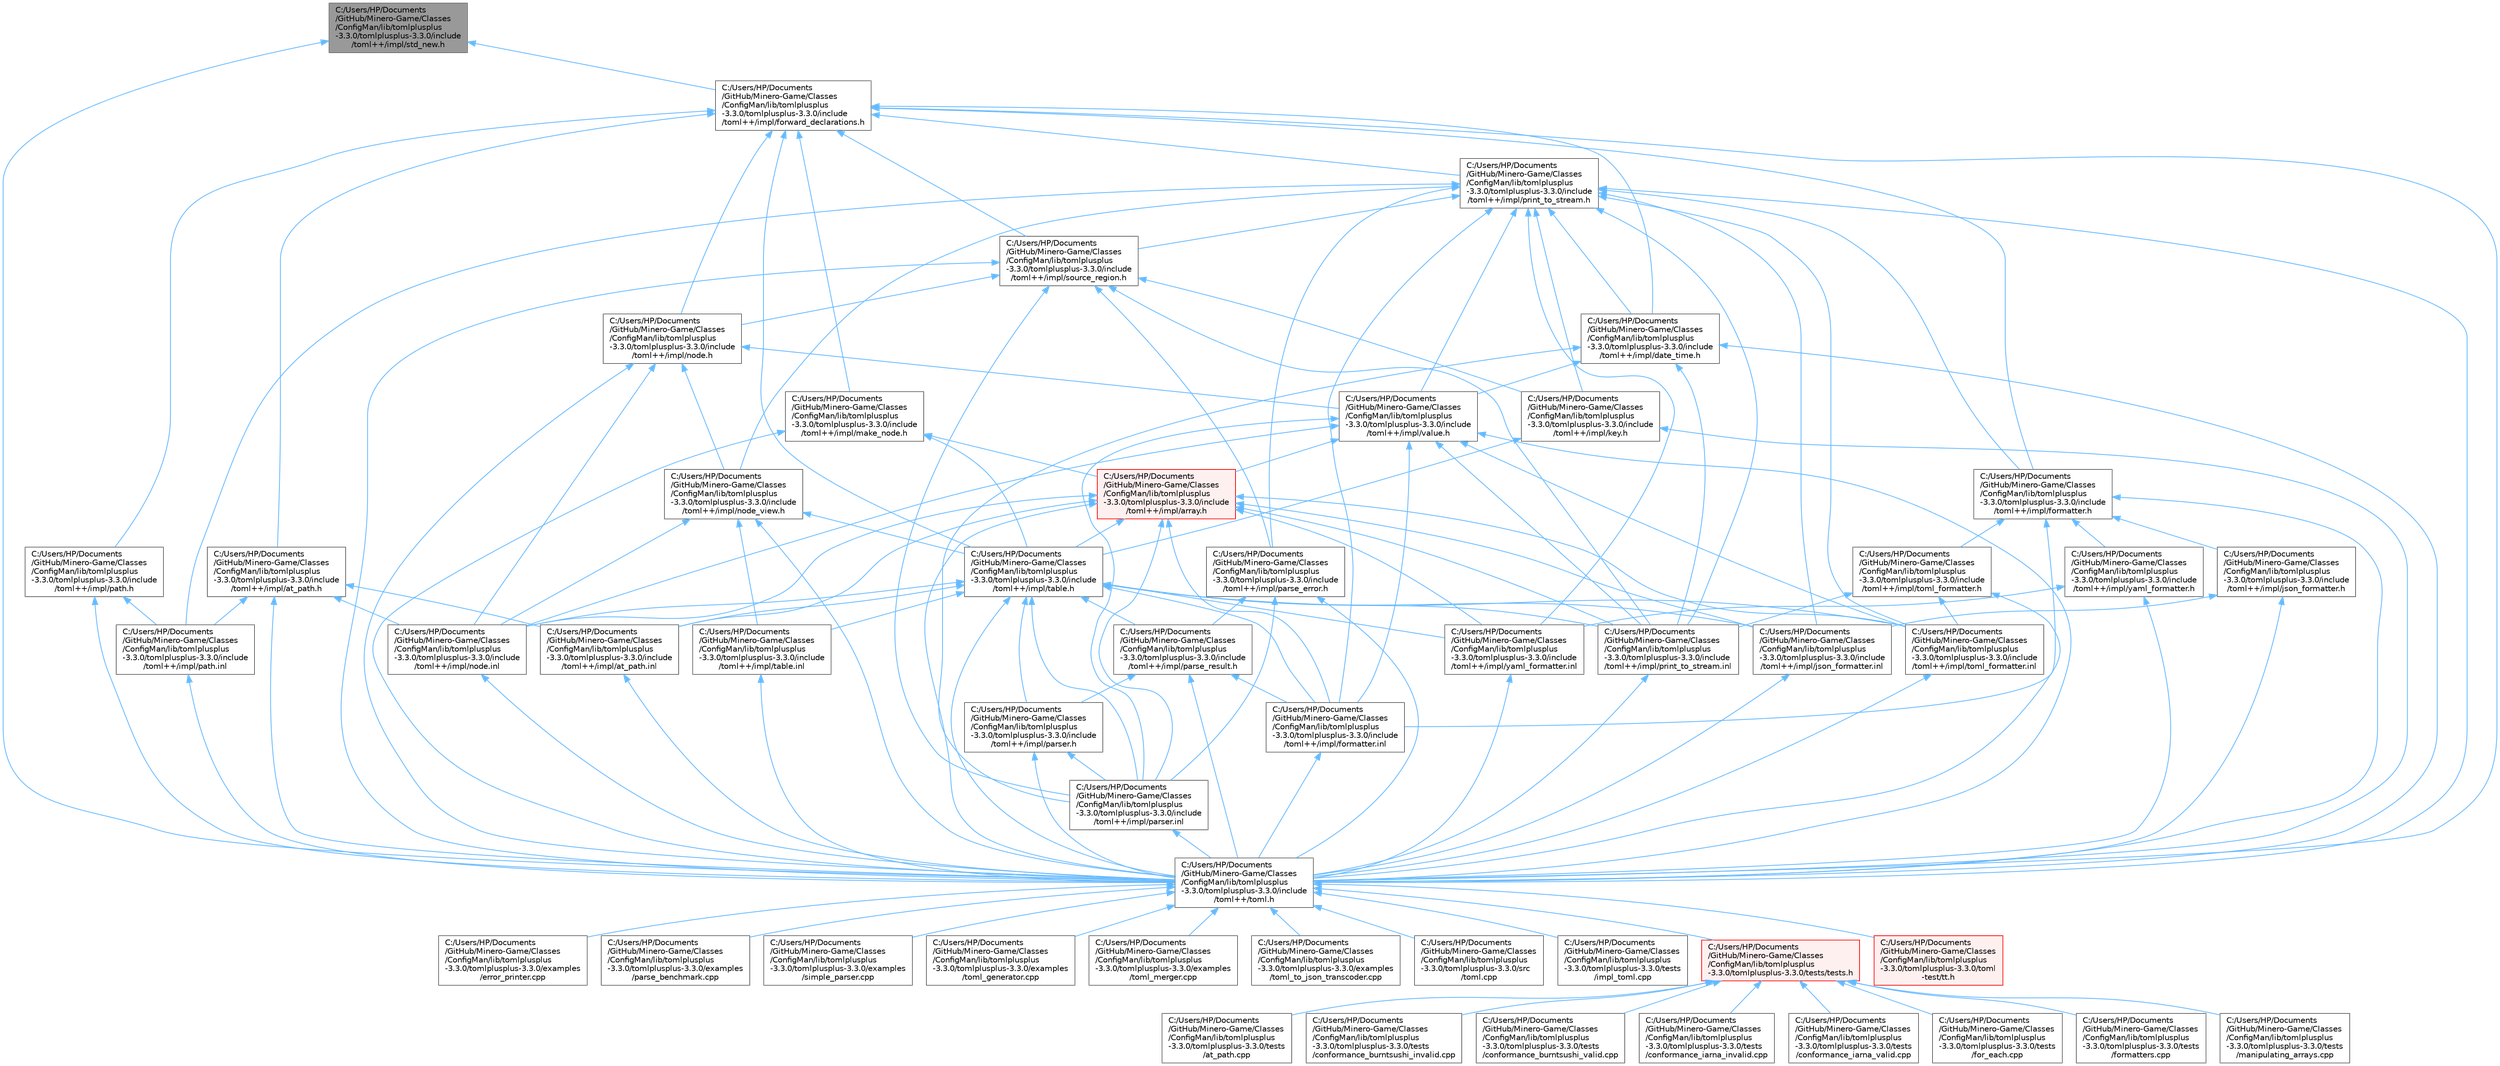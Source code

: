 digraph "C:/Users/HP/Documents/GitHub/Minero-Game/Classes/ConfigMan/lib/tomlplusplus-3.3.0/tomlplusplus-3.3.0/include/toml++/impl/std_new.h"
{
 // LATEX_PDF_SIZE
  bgcolor="transparent";
  edge [fontname=Helvetica,fontsize=10,labelfontname=Helvetica,labelfontsize=10];
  node [fontname=Helvetica,fontsize=10,shape=box,height=0.2,width=0.4];
  Node1 [id="Node000001",label="C:/Users/HP/Documents\l/GitHub/Minero-Game/Classes\l/ConfigMan/lib/tomlplusplus\l-3.3.0/tomlplusplus-3.3.0/include\l/toml++/impl/std_new.h",height=0.2,width=0.4,color="gray40", fillcolor="grey60", style="filled", fontcolor="black",tooltip=" "];
  Node1 -> Node2 [id="edge265_Node000001_Node000002",dir="back",color="steelblue1",style="solid",tooltip=" "];
  Node2 [id="Node000002",label="C:/Users/HP/Documents\l/GitHub/Minero-Game/Classes\l/ConfigMan/lib/tomlplusplus\l-3.3.0/tomlplusplus-3.3.0/include\l/toml++/impl/forward_declarations.h",height=0.2,width=0.4,color="grey40", fillcolor="white", style="filled",URL="$forward__declarations_8h.html",tooltip=" "];
  Node2 -> Node3 [id="edge266_Node000002_Node000003",dir="back",color="steelblue1",style="solid",tooltip=" "];
  Node3 [id="Node000003",label="C:/Users/HP/Documents\l/GitHub/Minero-Game/Classes\l/ConfigMan/lib/tomlplusplus\l-3.3.0/tomlplusplus-3.3.0/include\l/toml++/impl/at_path.h",height=0.2,width=0.4,color="grey40", fillcolor="white", style="filled",URL="$at__path_8h.html",tooltip=" "];
  Node3 -> Node4 [id="edge267_Node000003_Node000004",dir="back",color="steelblue1",style="solid",tooltip=" "];
  Node4 [id="Node000004",label="C:/Users/HP/Documents\l/GitHub/Minero-Game/Classes\l/ConfigMan/lib/tomlplusplus\l-3.3.0/tomlplusplus-3.3.0/include\l/toml++/impl/at_path.inl",height=0.2,width=0.4,color="grey40", fillcolor="white", style="filled",URL="$at__path_8inl.html",tooltip=" "];
  Node4 -> Node5 [id="edge268_Node000004_Node000005",dir="back",color="steelblue1",style="solid",tooltip=" "];
  Node5 [id="Node000005",label="C:/Users/HP/Documents\l/GitHub/Minero-Game/Classes\l/ConfigMan/lib/tomlplusplus\l-3.3.0/tomlplusplus-3.3.0/include\l/toml++/toml.h",height=0.2,width=0.4,color="grey40", fillcolor="white", style="filled",URL="$toml_8h.html",tooltip=" "];
  Node5 -> Node6 [id="edge269_Node000005_Node000006",dir="back",color="steelblue1",style="solid",tooltip=" "];
  Node6 [id="Node000006",label="C:/Users/HP/Documents\l/GitHub/Minero-Game/Classes\l/ConfigMan/lib/tomlplusplus\l-3.3.0/tomlplusplus-3.3.0/examples\l/error_printer.cpp",height=0.2,width=0.4,color="grey40", fillcolor="white", style="filled",URL="$error__printer_8cpp.html",tooltip=" "];
  Node5 -> Node7 [id="edge270_Node000005_Node000007",dir="back",color="steelblue1",style="solid",tooltip=" "];
  Node7 [id="Node000007",label="C:/Users/HP/Documents\l/GitHub/Minero-Game/Classes\l/ConfigMan/lib/tomlplusplus\l-3.3.0/tomlplusplus-3.3.0/examples\l/parse_benchmark.cpp",height=0.2,width=0.4,color="grey40", fillcolor="white", style="filled",URL="$parse__benchmark_8cpp.html",tooltip=" "];
  Node5 -> Node8 [id="edge271_Node000005_Node000008",dir="back",color="steelblue1",style="solid",tooltip=" "];
  Node8 [id="Node000008",label="C:/Users/HP/Documents\l/GitHub/Minero-Game/Classes\l/ConfigMan/lib/tomlplusplus\l-3.3.0/tomlplusplus-3.3.0/examples\l/simple_parser.cpp",height=0.2,width=0.4,color="grey40", fillcolor="white", style="filled",URL="$simple__parser_8cpp.html",tooltip=" "];
  Node5 -> Node9 [id="edge272_Node000005_Node000009",dir="back",color="steelblue1",style="solid",tooltip=" "];
  Node9 [id="Node000009",label="C:/Users/HP/Documents\l/GitHub/Minero-Game/Classes\l/ConfigMan/lib/tomlplusplus\l-3.3.0/tomlplusplus-3.3.0/examples\l/toml_generator.cpp",height=0.2,width=0.4,color="grey40", fillcolor="white", style="filled",URL="$toml__generator_8cpp.html",tooltip=" "];
  Node5 -> Node10 [id="edge273_Node000005_Node000010",dir="back",color="steelblue1",style="solid",tooltip=" "];
  Node10 [id="Node000010",label="C:/Users/HP/Documents\l/GitHub/Minero-Game/Classes\l/ConfigMan/lib/tomlplusplus\l-3.3.0/tomlplusplus-3.3.0/examples\l/toml_merger.cpp",height=0.2,width=0.4,color="grey40", fillcolor="white", style="filled",URL="$toml__merger_8cpp.html",tooltip=" "];
  Node5 -> Node11 [id="edge274_Node000005_Node000011",dir="back",color="steelblue1",style="solid",tooltip=" "];
  Node11 [id="Node000011",label="C:/Users/HP/Documents\l/GitHub/Minero-Game/Classes\l/ConfigMan/lib/tomlplusplus\l-3.3.0/tomlplusplus-3.3.0/examples\l/toml_to_json_transcoder.cpp",height=0.2,width=0.4,color="grey40", fillcolor="white", style="filled",URL="$toml__to__json__transcoder_8cpp.html",tooltip=" "];
  Node5 -> Node12 [id="edge275_Node000005_Node000012",dir="back",color="steelblue1",style="solid",tooltip=" "];
  Node12 [id="Node000012",label="C:/Users/HP/Documents\l/GitHub/Minero-Game/Classes\l/ConfigMan/lib/tomlplusplus\l-3.3.0/tomlplusplus-3.3.0/src\l/toml.cpp",height=0.2,width=0.4,color="grey40", fillcolor="white", style="filled",URL="$toml_8cpp.html",tooltip=" "];
  Node5 -> Node13 [id="edge276_Node000005_Node000013",dir="back",color="steelblue1",style="solid",tooltip=" "];
  Node13 [id="Node000013",label="C:/Users/HP/Documents\l/GitHub/Minero-Game/Classes\l/ConfigMan/lib/tomlplusplus\l-3.3.0/tomlplusplus-3.3.0/tests\l/impl_toml.cpp",height=0.2,width=0.4,color="grey40", fillcolor="white", style="filled",URL="$impl__toml_8cpp.html",tooltip=" "];
  Node5 -> Node14 [id="edge277_Node000005_Node000014",dir="back",color="steelblue1",style="solid",tooltip=" "];
  Node14 [id="Node000014",label="C:/Users/HP/Documents\l/GitHub/Minero-Game/Classes\l/ConfigMan/lib/tomlplusplus\l-3.3.0/tomlplusplus-3.3.0/tests/tests.h",height=0.2,width=0.4,color="red", fillcolor="#FFF0F0", style="filled",URL="$tests_8h.html",tooltip=" "];
  Node14 -> Node15 [id="edge278_Node000014_Node000015",dir="back",color="steelblue1",style="solid",tooltip=" "];
  Node15 [id="Node000015",label="C:/Users/HP/Documents\l/GitHub/Minero-Game/Classes\l/ConfigMan/lib/tomlplusplus\l-3.3.0/tomlplusplus-3.3.0/tests\l/at_path.cpp",height=0.2,width=0.4,color="grey40", fillcolor="white", style="filled",URL="$at__path_8cpp.html",tooltip=" "];
  Node14 -> Node16 [id="edge279_Node000014_Node000016",dir="back",color="steelblue1",style="solid",tooltip=" "];
  Node16 [id="Node000016",label="C:/Users/HP/Documents\l/GitHub/Minero-Game/Classes\l/ConfigMan/lib/tomlplusplus\l-3.3.0/tomlplusplus-3.3.0/tests\l/conformance_burntsushi_invalid.cpp",height=0.2,width=0.4,color="grey40", fillcolor="white", style="filled",URL="$conformance__burntsushi__invalid_8cpp.html",tooltip=" "];
  Node14 -> Node17 [id="edge280_Node000014_Node000017",dir="back",color="steelblue1",style="solid",tooltip=" "];
  Node17 [id="Node000017",label="C:/Users/HP/Documents\l/GitHub/Minero-Game/Classes\l/ConfigMan/lib/tomlplusplus\l-3.3.0/tomlplusplus-3.3.0/tests\l/conformance_burntsushi_valid.cpp",height=0.2,width=0.4,color="grey40", fillcolor="white", style="filled",URL="$conformance__burntsushi__valid_8cpp.html",tooltip=" "];
  Node14 -> Node18 [id="edge281_Node000014_Node000018",dir="back",color="steelblue1",style="solid",tooltip=" "];
  Node18 [id="Node000018",label="C:/Users/HP/Documents\l/GitHub/Minero-Game/Classes\l/ConfigMan/lib/tomlplusplus\l-3.3.0/tomlplusplus-3.3.0/tests\l/conformance_iarna_invalid.cpp",height=0.2,width=0.4,color="grey40", fillcolor="white", style="filled",URL="$conformance__iarna__invalid_8cpp.html",tooltip=" "];
  Node14 -> Node19 [id="edge282_Node000014_Node000019",dir="back",color="steelblue1",style="solid",tooltip=" "];
  Node19 [id="Node000019",label="C:/Users/HP/Documents\l/GitHub/Minero-Game/Classes\l/ConfigMan/lib/tomlplusplus\l-3.3.0/tomlplusplus-3.3.0/tests\l/conformance_iarna_valid.cpp",height=0.2,width=0.4,color="grey40", fillcolor="white", style="filled",URL="$conformance__iarna__valid_8cpp.html",tooltip=" "];
  Node14 -> Node20 [id="edge283_Node000014_Node000020",dir="back",color="steelblue1",style="solid",tooltip=" "];
  Node20 [id="Node000020",label="C:/Users/HP/Documents\l/GitHub/Minero-Game/Classes\l/ConfigMan/lib/tomlplusplus\l-3.3.0/tomlplusplus-3.3.0/tests\l/for_each.cpp",height=0.2,width=0.4,color="grey40", fillcolor="white", style="filled",URL="$for__each_8cpp.html",tooltip=" "];
  Node14 -> Node21 [id="edge284_Node000014_Node000021",dir="back",color="steelblue1",style="solid",tooltip=" "];
  Node21 [id="Node000021",label="C:/Users/HP/Documents\l/GitHub/Minero-Game/Classes\l/ConfigMan/lib/tomlplusplus\l-3.3.0/tomlplusplus-3.3.0/tests\l/formatters.cpp",height=0.2,width=0.4,color="grey40", fillcolor="white", style="filled",URL="$formatters_8cpp.html",tooltip=" "];
  Node14 -> Node22 [id="edge285_Node000014_Node000022",dir="back",color="steelblue1",style="solid",tooltip=" "];
  Node22 [id="Node000022",label="C:/Users/HP/Documents\l/GitHub/Minero-Game/Classes\l/ConfigMan/lib/tomlplusplus\l-3.3.0/tomlplusplus-3.3.0/tests\l/manipulating_arrays.cpp",height=0.2,width=0.4,color="grey40", fillcolor="white", style="filled",URL="$manipulating__arrays_8cpp.html",tooltip=" "];
  Node5 -> Node42 [id="edge286_Node000005_Node000042",dir="back",color="steelblue1",style="solid",tooltip=" "];
  Node42 [id="Node000042",label="C:/Users/HP/Documents\l/GitHub/Minero-Game/Classes\l/ConfigMan/lib/tomlplusplus\l-3.3.0/tomlplusplus-3.3.0/toml\l-test/tt.h",height=0.2,width=0.4,color="red", fillcolor="#FFF0F0", style="filled",URL="$tt_8h.html",tooltip=" "];
  Node3 -> Node45 [id="edge287_Node000003_Node000045",dir="back",color="steelblue1",style="solid",tooltip=" "];
  Node45 [id="Node000045",label="C:/Users/HP/Documents\l/GitHub/Minero-Game/Classes\l/ConfigMan/lib/tomlplusplus\l-3.3.0/tomlplusplus-3.3.0/include\l/toml++/impl/node.inl",height=0.2,width=0.4,color="grey40", fillcolor="white", style="filled",URL="$node_8inl.html",tooltip=" "];
  Node45 -> Node5 [id="edge288_Node000045_Node000005",dir="back",color="steelblue1",style="solid",tooltip=" "];
  Node3 -> Node46 [id="edge289_Node000003_Node000046",dir="back",color="steelblue1",style="solid",tooltip=" "];
  Node46 [id="Node000046",label="C:/Users/HP/Documents\l/GitHub/Minero-Game/Classes\l/ConfigMan/lib/tomlplusplus\l-3.3.0/tomlplusplus-3.3.0/include\l/toml++/impl/path.inl",height=0.2,width=0.4,color="grey40", fillcolor="white", style="filled",URL="$path_8inl.html",tooltip=" "];
  Node46 -> Node5 [id="edge290_Node000046_Node000005",dir="back",color="steelblue1",style="solid",tooltip=" "];
  Node3 -> Node5 [id="edge291_Node000003_Node000005",dir="back",color="steelblue1",style="solid",tooltip=" "];
  Node2 -> Node47 [id="edge292_Node000002_Node000047",dir="back",color="steelblue1",style="solid",tooltip=" "];
  Node47 [id="Node000047",label="C:/Users/HP/Documents\l/GitHub/Minero-Game/Classes\l/ConfigMan/lib/tomlplusplus\l-3.3.0/tomlplusplus-3.3.0/include\l/toml++/impl/date_time.h",height=0.2,width=0.4,color="grey40", fillcolor="white", style="filled",URL="$date__time_8h.html",tooltip=" "];
  Node47 -> Node48 [id="edge293_Node000047_Node000048",dir="back",color="steelblue1",style="solid",tooltip=" "];
  Node48 [id="Node000048",label="C:/Users/HP/Documents\l/GitHub/Minero-Game/Classes\l/ConfigMan/lib/tomlplusplus\l-3.3.0/tomlplusplus-3.3.0/include\l/toml++/impl/parser.inl",height=0.2,width=0.4,color="grey40", fillcolor="white", style="filled",URL="$parser_8inl.html",tooltip=" "];
  Node48 -> Node5 [id="edge294_Node000048_Node000005",dir="back",color="steelblue1",style="solid",tooltip=" "];
  Node47 -> Node49 [id="edge295_Node000047_Node000049",dir="back",color="steelblue1",style="solid",tooltip=" "];
  Node49 [id="Node000049",label="C:/Users/HP/Documents\l/GitHub/Minero-Game/Classes\l/ConfigMan/lib/tomlplusplus\l-3.3.0/tomlplusplus-3.3.0/include\l/toml++/impl/print_to_stream.inl",height=0.2,width=0.4,color="grey40", fillcolor="white", style="filled",URL="$print__to__stream_8inl.html",tooltip=" "];
  Node49 -> Node5 [id="edge296_Node000049_Node000005",dir="back",color="steelblue1",style="solid",tooltip=" "];
  Node47 -> Node50 [id="edge297_Node000047_Node000050",dir="back",color="steelblue1",style="solid",tooltip=" "];
  Node50 [id="Node000050",label="C:/Users/HP/Documents\l/GitHub/Minero-Game/Classes\l/ConfigMan/lib/tomlplusplus\l-3.3.0/tomlplusplus-3.3.0/include\l/toml++/impl/value.h",height=0.2,width=0.4,color="grey40", fillcolor="white", style="filled",URL="$value_8h.html",tooltip=" "];
  Node50 -> Node51 [id="edge298_Node000050_Node000051",dir="back",color="steelblue1",style="solid",tooltip=" "];
  Node51 [id="Node000051",label="C:/Users/HP/Documents\l/GitHub/Minero-Game/Classes\l/ConfigMan/lib/tomlplusplus\l-3.3.0/tomlplusplus-3.3.0/include\l/toml++/impl/array.h",height=0.2,width=0.4,color="red", fillcolor="#FFF0F0", style="filled",URL="$array_8h.html",tooltip=" "];
  Node51 -> Node4 [id="edge299_Node000051_Node000004",dir="back",color="steelblue1",style="solid",tooltip=" "];
  Node51 -> Node53 [id="edge300_Node000051_Node000053",dir="back",color="steelblue1",style="solid",tooltip=" "];
  Node53 [id="Node000053",label="C:/Users/HP/Documents\l/GitHub/Minero-Game/Classes\l/ConfigMan/lib/tomlplusplus\l-3.3.0/tomlplusplus-3.3.0/include\l/toml++/impl/formatter.inl",height=0.2,width=0.4,color="grey40", fillcolor="white", style="filled",URL="$formatter_8inl.html",tooltip=" "];
  Node53 -> Node5 [id="edge301_Node000053_Node000005",dir="back",color="steelblue1",style="solid",tooltip=" "];
  Node51 -> Node54 [id="edge302_Node000051_Node000054",dir="back",color="steelblue1",style="solid",tooltip=" "];
  Node54 [id="Node000054",label="C:/Users/HP/Documents\l/GitHub/Minero-Game/Classes\l/ConfigMan/lib/tomlplusplus\l-3.3.0/tomlplusplus-3.3.0/include\l/toml++/impl/json_formatter.inl",height=0.2,width=0.4,color="grey40", fillcolor="white", style="filled",URL="$json__formatter_8inl.html",tooltip=" "];
  Node54 -> Node5 [id="edge303_Node000054_Node000005",dir="back",color="steelblue1",style="solid",tooltip=" "];
  Node51 -> Node45 [id="edge304_Node000051_Node000045",dir="back",color="steelblue1",style="solid",tooltip=" "];
  Node51 -> Node48 [id="edge305_Node000051_Node000048",dir="back",color="steelblue1",style="solid",tooltip=" "];
  Node51 -> Node49 [id="edge306_Node000051_Node000049",dir="back",color="steelblue1",style="solid",tooltip=" "];
  Node51 -> Node55 [id="edge307_Node000051_Node000055",dir="back",color="steelblue1",style="solid",tooltip=" "];
  Node55 [id="Node000055",label="C:/Users/HP/Documents\l/GitHub/Minero-Game/Classes\l/ConfigMan/lib/tomlplusplus\l-3.3.0/tomlplusplus-3.3.0/include\l/toml++/impl/table.h",height=0.2,width=0.4,color="grey40", fillcolor="white", style="filled",URL="$table_8h.html",tooltip=" "];
  Node55 -> Node4 [id="edge308_Node000055_Node000004",dir="back",color="steelblue1",style="solid",tooltip=" "];
  Node55 -> Node53 [id="edge309_Node000055_Node000053",dir="back",color="steelblue1",style="solid",tooltip=" "];
  Node55 -> Node54 [id="edge310_Node000055_Node000054",dir="back",color="steelblue1",style="solid",tooltip=" "];
  Node55 -> Node45 [id="edge311_Node000055_Node000045",dir="back",color="steelblue1",style="solid",tooltip=" "];
  Node55 -> Node56 [id="edge312_Node000055_Node000056",dir="back",color="steelblue1",style="solid",tooltip=" "];
  Node56 [id="Node000056",label="C:/Users/HP/Documents\l/GitHub/Minero-Game/Classes\l/ConfigMan/lib/tomlplusplus\l-3.3.0/tomlplusplus-3.3.0/include\l/toml++/impl/parse_result.h",height=0.2,width=0.4,color="grey40", fillcolor="white", style="filled",URL="$parse__result_8h.html",tooltip=" "];
  Node56 -> Node53 [id="edge313_Node000056_Node000053",dir="back",color="steelblue1",style="solid",tooltip=" "];
  Node56 -> Node57 [id="edge314_Node000056_Node000057",dir="back",color="steelblue1",style="solid",tooltip=" "];
  Node57 [id="Node000057",label="C:/Users/HP/Documents\l/GitHub/Minero-Game/Classes\l/ConfigMan/lib/tomlplusplus\l-3.3.0/tomlplusplus-3.3.0/include\l/toml++/impl/parser.h",height=0.2,width=0.4,color="grey40", fillcolor="white", style="filled",URL="$parser_8h.html",tooltip=" "];
  Node57 -> Node48 [id="edge315_Node000057_Node000048",dir="back",color="steelblue1",style="solid",tooltip=" "];
  Node57 -> Node5 [id="edge316_Node000057_Node000005",dir="back",color="steelblue1",style="solid",tooltip=" "];
  Node56 -> Node5 [id="edge317_Node000056_Node000005",dir="back",color="steelblue1",style="solid",tooltip=" "];
  Node55 -> Node57 [id="edge318_Node000055_Node000057",dir="back",color="steelblue1",style="solid",tooltip=" "];
  Node55 -> Node48 [id="edge319_Node000055_Node000048",dir="back",color="steelblue1",style="solid",tooltip=" "];
  Node55 -> Node49 [id="edge320_Node000055_Node000049",dir="back",color="steelblue1",style="solid",tooltip=" "];
  Node55 -> Node58 [id="edge321_Node000055_Node000058",dir="back",color="steelblue1",style="solid",tooltip=" "];
  Node58 [id="Node000058",label="C:/Users/HP/Documents\l/GitHub/Minero-Game/Classes\l/ConfigMan/lib/tomlplusplus\l-3.3.0/tomlplusplus-3.3.0/include\l/toml++/impl/table.inl",height=0.2,width=0.4,color="grey40", fillcolor="white", style="filled",URL="$table_8inl.html",tooltip=" "];
  Node58 -> Node5 [id="edge322_Node000058_Node000005",dir="back",color="steelblue1",style="solid",tooltip=" "];
  Node55 -> Node59 [id="edge323_Node000055_Node000059",dir="back",color="steelblue1",style="solid",tooltip=" "];
  Node59 [id="Node000059",label="C:/Users/HP/Documents\l/GitHub/Minero-Game/Classes\l/ConfigMan/lib/tomlplusplus\l-3.3.0/tomlplusplus-3.3.0/include\l/toml++/impl/toml_formatter.inl",height=0.2,width=0.4,color="grey40", fillcolor="white", style="filled",URL="$toml__formatter_8inl.html",tooltip=" "];
  Node59 -> Node5 [id="edge324_Node000059_Node000005",dir="back",color="steelblue1",style="solid",tooltip=" "];
  Node55 -> Node60 [id="edge325_Node000055_Node000060",dir="back",color="steelblue1",style="solid",tooltip=" "];
  Node60 [id="Node000060",label="C:/Users/HP/Documents\l/GitHub/Minero-Game/Classes\l/ConfigMan/lib/tomlplusplus\l-3.3.0/tomlplusplus-3.3.0/include\l/toml++/impl/yaml_formatter.inl",height=0.2,width=0.4,color="grey40", fillcolor="white", style="filled",URL="$yaml__formatter_8inl.html",tooltip=" "];
  Node60 -> Node5 [id="edge326_Node000060_Node000005",dir="back",color="steelblue1",style="solid",tooltip=" "];
  Node55 -> Node5 [id="edge327_Node000055_Node000005",dir="back",color="steelblue1",style="solid",tooltip=" "];
  Node51 -> Node59 [id="edge328_Node000051_Node000059",dir="back",color="steelblue1",style="solid",tooltip=" "];
  Node51 -> Node60 [id="edge329_Node000051_Node000060",dir="back",color="steelblue1",style="solid",tooltip=" "];
  Node51 -> Node5 [id="edge330_Node000051_Node000005",dir="back",color="steelblue1",style="solid",tooltip=" "];
  Node50 -> Node53 [id="edge331_Node000050_Node000053",dir="back",color="steelblue1",style="solid",tooltip=" "];
  Node50 -> Node45 [id="edge332_Node000050_Node000045",dir="back",color="steelblue1",style="solid",tooltip=" "];
  Node50 -> Node48 [id="edge333_Node000050_Node000048",dir="back",color="steelblue1",style="solid",tooltip=" "];
  Node50 -> Node49 [id="edge334_Node000050_Node000049",dir="back",color="steelblue1",style="solid",tooltip=" "];
  Node50 -> Node59 [id="edge335_Node000050_Node000059",dir="back",color="steelblue1",style="solid",tooltip=" "];
  Node50 -> Node5 [id="edge336_Node000050_Node000005",dir="back",color="steelblue1",style="solid",tooltip=" "];
  Node47 -> Node5 [id="edge337_Node000047_Node000005",dir="back",color="steelblue1",style="solid",tooltip=" "];
  Node2 -> Node61 [id="edge338_Node000002_Node000061",dir="back",color="steelblue1",style="solid",tooltip=" "];
  Node61 [id="Node000061",label="C:/Users/HP/Documents\l/GitHub/Minero-Game/Classes\l/ConfigMan/lib/tomlplusplus\l-3.3.0/tomlplusplus-3.3.0/include\l/toml++/impl/formatter.h",height=0.2,width=0.4,color="grey40", fillcolor="white", style="filled",URL="$_classes_2_config_man_2lib_2tomlplusplus-3_83_80_2tomlplusplus-3_83_80_2include_2toml_09_09_2impl_2formatter_8h.html",tooltip=" "];
  Node61 -> Node53 [id="edge339_Node000061_Node000053",dir="back",color="steelblue1",style="solid",tooltip=" "];
  Node61 -> Node62 [id="edge340_Node000061_Node000062",dir="back",color="steelblue1",style="solid",tooltip=" "];
  Node62 [id="Node000062",label="C:/Users/HP/Documents\l/GitHub/Minero-Game/Classes\l/ConfigMan/lib/tomlplusplus\l-3.3.0/tomlplusplus-3.3.0/include\l/toml++/impl/json_formatter.h",height=0.2,width=0.4,color="grey40", fillcolor="white", style="filled",URL="$json__formatter_8h.html",tooltip=" "];
  Node62 -> Node54 [id="edge341_Node000062_Node000054",dir="back",color="steelblue1",style="solid",tooltip=" "];
  Node62 -> Node5 [id="edge342_Node000062_Node000005",dir="back",color="steelblue1",style="solid",tooltip=" "];
  Node61 -> Node63 [id="edge343_Node000061_Node000063",dir="back",color="steelblue1",style="solid",tooltip=" "];
  Node63 [id="Node000063",label="C:/Users/HP/Documents\l/GitHub/Minero-Game/Classes\l/ConfigMan/lib/tomlplusplus\l-3.3.0/tomlplusplus-3.3.0/include\l/toml++/impl/toml_formatter.h",height=0.2,width=0.4,color="grey40", fillcolor="white", style="filled",URL="$toml__formatter_8h.html",tooltip=" "];
  Node63 -> Node49 [id="edge344_Node000063_Node000049",dir="back",color="steelblue1",style="solid",tooltip=" "];
  Node63 -> Node59 [id="edge345_Node000063_Node000059",dir="back",color="steelblue1",style="solid",tooltip=" "];
  Node63 -> Node5 [id="edge346_Node000063_Node000005",dir="back",color="steelblue1",style="solid",tooltip=" "];
  Node61 -> Node64 [id="edge347_Node000061_Node000064",dir="back",color="steelblue1",style="solid",tooltip=" "];
  Node64 [id="Node000064",label="C:/Users/HP/Documents\l/GitHub/Minero-Game/Classes\l/ConfigMan/lib/tomlplusplus\l-3.3.0/tomlplusplus-3.3.0/include\l/toml++/impl/yaml_formatter.h",height=0.2,width=0.4,color="grey40", fillcolor="white", style="filled",URL="$yaml__formatter_8h.html",tooltip=" "];
  Node64 -> Node60 [id="edge348_Node000064_Node000060",dir="back",color="steelblue1",style="solid",tooltip=" "];
  Node64 -> Node5 [id="edge349_Node000064_Node000005",dir="back",color="steelblue1",style="solid",tooltip=" "];
  Node61 -> Node5 [id="edge350_Node000061_Node000005",dir="back",color="steelblue1",style="solid",tooltip=" "];
  Node2 -> Node65 [id="edge351_Node000002_Node000065",dir="back",color="steelblue1",style="solid",tooltip=" "];
  Node65 [id="Node000065",label="C:/Users/HP/Documents\l/GitHub/Minero-Game/Classes\l/ConfigMan/lib/tomlplusplus\l-3.3.0/tomlplusplus-3.3.0/include\l/toml++/impl/make_node.h",height=0.2,width=0.4,color="grey40", fillcolor="white", style="filled",URL="$make__node_8h.html",tooltip=" "];
  Node65 -> Node51 [id="edge352_Node000065_Node000051",dir="back",color="steelblue1",style="solid",tooltip=" "];
  Node65 -> Node55 [id="edge353_Node000065_Node000055",dir="back",color="steelblue1",style="solid",tooltip=" "];
  Node65 -> Node5 [id="edge354_Node000065_Node000005",dir="back",color="steelblue1",style="solid",tooltip=" "];
  Node2 -> Node66 [id="edge355_Node000002_Node000066",dir="back",color="steelblue1",style="solid",tooltip=" "];
  Node66 [id="Node000066",label="C:/Users/HP/Documents\l/GitHub/Minero-Game/Classes\l/ConfigMan/lib/tomlplusplus\l-3.3.0/tomlplusplus-3.3.0/include\l/toml++/impl/node.h",height=0.2,width=0.4,color="grey40", fillcolor="white", style="filled",URL="$node_8h.html",tooltip=" "];
  Node66 -> Node45 [id="edge356_Node000066_Node000045",dir="back",color="steelblue1",style="solid",tooltip=" "];
  Node66 -> Node67 [id="edge357_Node000066_Node000067",dir="back",color="steelblue1",style="solid",tooltip=" "];
  Node67 [id="Node000067",label="C:/Users/HP/Documents\l/GitHub/Minero-Game/Classes\l/ConfigMan/lib/tomlplusplus\l-3.3.0/tomlplusplus-3.3.0/include\l/toml++/impl/node_view.h",height=0.2,width=0.4,color="grey40", fillcolor="white", style="filled",URL="$node__view_8h.html",tooltip=" "];
  Node67 -> Node45 [id="edge358_Node000067_Node000045",dir="back",color="steelblue1",style="solid",tooltip=" "];
  Node67 -> Node55 [id="edge359_Node000067_Node000055",dir="back",color="steelblue1",style="solid",tooltip=" "];
  Node67 -> Node58 [id="edge360_Node000067_Node000058",dir="back",color="steelblue1",style="solid",tooltip=" "];
  Node67 -> Node5 [id="edge361_Node000067_Node000005",dir="back",color="steelblue1",style="solid",tooltip=" "];
  Node66 -> Node50 [id="edge362_Node000066_Node000050",dir="back",color="steelblue1",style="solid",tooltip=" "];
  Node66 -> Node5 [id="edge363_Node000066_Node000005",dir="back",color="steelblue1",style="solid",tooltip=" "];
  Node2 -> Node68 [id="edge364_Node000002_Node000068",dir="back",color="steelblue1",style="solid",tooltip=" "];
  Node68 [id="Node000068",label="C:/Users/HP/Documents\l/GitHub/Minero-Game/Classes\l/ConfigMan/lib/tomlplusplus\l-3.3.0/tomlplusplus-3.3.0/include\l/toml++/impl/path.h",height=0.2,width=0.4,color="grey40", fillcolor="white", style="filled",URL="$path_8h.html",tooltip=" "];
  Node68 -> Node46 [id="edge365_Node000068_Node000046",dir="back",color="steelblue1",style="solid",tooltip=" "];
  Node68 -> Node5 [id="edge366_Node000068_Node000005",dir="back",color="steelblue1",style="solid",tooltip=" "];
  Node2 -> Node69 [id="edge367_Node000002_Node000069",dir="back",color="steelblue1",style="solid",tooltip=" "];
  Node69 [id="Node000069",label="C:/Users/HP/Documents\l/GitHub/Minero-Game/Classes\l/ConfigMan/lib/tomlplusplus\l-3.3.0/tomlplusplus-3.3.0/include\l/toml++/impl/print_to_stream.h",height=0.2,width=0.4,color="grey40", fillcolor="white", style="filled",URL="$print__to__stream_8h.html",tooltip=" "];
  Node69 -> Node47 [id="edge368_Node000069_Node000047",dir="back",color="steelblue1",style="solid",tooltip=" "];
  Node69 -> Node61 [id="edge369_Node000069_Node000061",dir="back",color="steelblue1",style="solid",tooltip=" "];
  Node69 -> Node53 [id="edge370_Node000069_Node000053",dir="back",color="steelblue1",style="solid",tooltip=" "];
  Node69 -> Node54 [id="edge371_Node000069_Node000054",dir="back",color="steelblue1",style="solid",tooltip=" "];
  Node69 -> Node70 [id="edge372_Node000069_Node000070",dir="back",color="steelblue1",style="solid",tooltip=" "];
  Node70 [id="Node000070",label="C:/Users/HP/Documents\l/GitHub/Minero-Game/Classes\l/ConfigMan/lib/tomlplusplus\l-3.3.0/tomlplusplus-3.3.0/include\l/toml++/impl/key.h",height=0.2,width=0.4,color="grey40", fillcolor="white", style="filled",URL="$key_8h.html",tooltip=" "];
  Node70 -> Node55 [id="edge373_Node000070_Node000055",dir="back",color="steelblue1",style="solid",tooltip=" "];
  Node70 -> Node5 [id="edge374_Node000070_Node000005",dir="back",color="steelblue1",style="solid",tooltip=" "];
  Node69 -> Node67 [id="edge375_Node000069_Node000067",dir="back",color="steelblue1",style="solid",tooltip=" "];
  Node69 -> Node71 [id="edge376_Node000069_Node000071",dir="back",color="steelblue1",style="solid",tooltip=" "];
  Node71 [id="Node000071",label="C:/Users/HP/Documents\l/GitHub/Minero-Game/Classes\l/ConfigMan/lib/tomlplusplus\l-3.3.0/tomlplusplus-3.3.0/include\l/toml++/impl/parse_error.h",height=0.2,width=0.4,color="grey40", fillcolor="white", style="filled",URL="$parse__error_8h.html",tooltip=" "];
  Node71 -> Node56 [id="edge377_Node000071_Node000056",dir="back",color="steelblue1",style="solid",tooltip=" "];
  Node71 -> Node48 [id="edge378_Node000071_Node000048",dir="back",color="steelblue1",style="solid",tooltip=" "];
  Node71 -> Node5 [id="edge379_Node000071_Node000005",dir="back",color="steelblue1",style="solid",tooltip=" "];
  Node69 -> Node46 [id="edge380_Node000069_Node000046",dir="back",color="steelblue1",style="solid",tooltip=" "];
  Node69 -> Node49 [id="edge381_Node000069_Node000049",dir="back",color="steelblue1",style="solid",tooltip=" "];
  Node69 -> Node72 [id="edge382_Node000069_Node000072",dir="back",color="steelblue1",style="solid",tooltip=" "];
  Node72 [id="Node000072",label="C:/Users/HP/Documents\l/GitHub/Minero-Game/Classes\l/ConfigMan/lib/tomlplusplus\l-3.3.0/tomlplusplus-3.3.0/include\l/toml++/impl/source_region.h",height=0.2,width=0.4,color="grey40", fillcolor="white", style="filled",URL="$source__region_8h.html",tooltip=" "];
  Node72 -> Node70 [id="edge383_Node000072_Node000070",dir="back",color="steelblue1",style="solid",tooltip=" "];
  Node72 -> Node66 [id="edge384_Node000072_Node000066",dir="back",color="steelblue1",style="solid",tooltip=" "];
  Node72 -> Node71 [id="edge385_Node000072_Node000071",dir="back",color="steelblue1",style="solid",tooltip=" "];
  Node72 -> Node48 [id="edge386_Node000072_Node000048",dir="back",color="steelblue1",style="solid",tooltip=" "];
  Node72 -> Node49 [id="edge387_Node000072_Node000049",dir="back",color="steelblue1",style="solid",tooltip=" "];
  Node72 -> Node5 [id="edge388_Node000072_Node000005",dir="back",color="steelblue1",style="solid",tooltip=" "];
  Node69 -> Node59 [id="edge389_Node000069_Node000059",dir="back",color="steelblue1",style="solid",tooltip=" "];
  Node69 -> Node50 [id="edge390_Node000069_Node000050",dir="back",color="steelblue1",style="solid",tooltip=" "];
  Node69 -> Node60 [id="edge391_Node000069_Node000060",dir="back",color="steelblue1",style="solid",tooltip=" "];
  Node69 -> Node5 [id="edge392_Node000069_Node000005",dir="back",color="steelblue1",style="solid",tooltip=" "];
  Node2 -> Node72 [id="edge393_Node000002_Node000072",dir="back",color="steelblue1",style="solid",tooltip=" "];
  Node2 -> Node55 [id="edge394_Node000002_Node000055",dir="back",color="steelblue1",style="solid",tooltip=" "];
  Node2 -> Node5 [id="edge395_Node000002_Node000005",dir="back",color="steelblue1",style="solid",tooltip=" "];
  Node1 -> Node5 [id="edge396_Node000001_Node000005",dir="back",color="steelblue1",style="solid",tooltip=" "];
}
